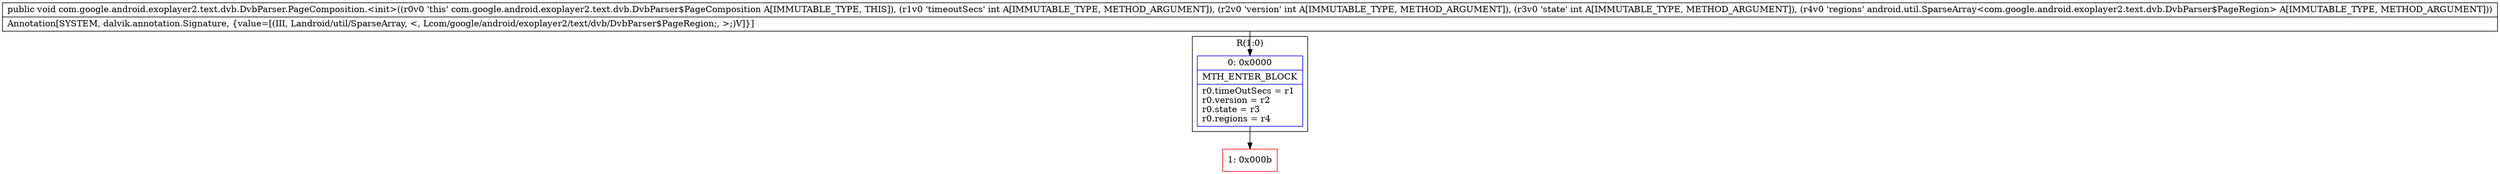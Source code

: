 digraph "CFG forcom.google.android.exoplayer2.text.dvb.DvbParser.PageComposition.\<init\>(IIILandroid\/util\/SparseArray;)V" {
subgraph cluster_Region_757809766 {
label = "R(1:0)";
node [shape=record,color=blue];
Node_0 [shape=record,label="{0\:\ 0x0000|MTH_ENTER_BLOCK\l|r0.timeOutSecs = r1\lr0.version = r2\lr0.state = r3\lr0.regions = r4\l}"];
}
Node_1 [shape=record,color=red,label="{1\:\ 0x000b}"];
MethodNode[shape=record,label="{public void com.google.android.exoplayer2.text.dvb.DvbParser.PageComposition.\<init\>((r0v0 'this' com.google.android.exoplayer2.text.dvb.DvbParser$PageComposition A[IMMUTABLE_TYPE, THIS]), (r1v0 'timeoutSecs' int A[IMMUTABLE_TYPE, METHOD_ARGUMENT]), (r2v0 'version' int A[IMMUTABLE_TYPE, METHOD_ARGUMENT]), (r3v0 'state' int A[IMMUTABLE_TYPE, METHOD_ARGUMENT]), (r4v0 'regions' android.util.SparseArray\<com.google.android.exoplayer2.text.dvb.DvbParser$PageRegion\> A[IMMUTABLE_TYPE, METHOD_ARGUMENT]))  | Annotation[SYSTEM, dalvik.annotation.Signature, \{value=[(III, Landroid\/util\/SparseArray, \<, Lcom\/google\/android\/exoplayer2\/text\/dvb\/DvbParser$PageRegion;, \>;)V]\}]\l}"];
MethodNode -> Node_0;
Node_0 -> Node_1;
}


